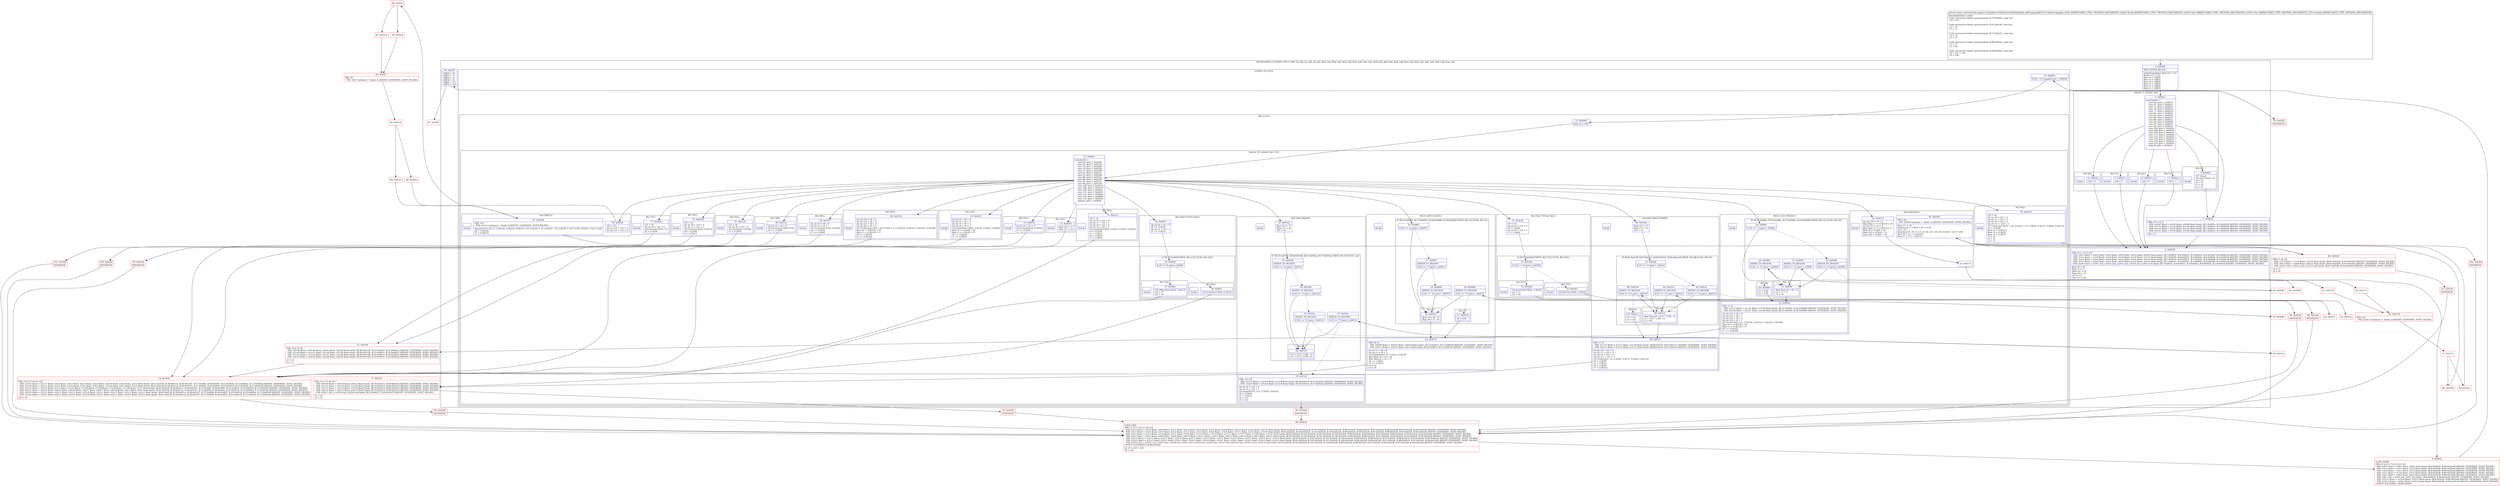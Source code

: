 digraph "CFG forandroid.support.v4.graphics.PathParser.PathDataNode.addCommand(Landroid\/graphics\/Path;[FCC[F)V" {
subgraph cluster_Region_952977786 {
label = "R(6:0|1|2|8|(2:11|12)|90) | DECL_VAR: int null, int null, int null, float null, float null, float null, float null, float null, float null, float null, float null, float null, float null, float null, float null, float null\l";
node [shape=record,color=blue];
Node_0 [shape=record,label="{0\:\ 0x0000|MTH_ENTER_BLOCK\l|android.graphics.Path r10 = r27\lfloat[] r13 = r31\lfloat r0 = r28[0]\lfloat r1 = r28[1]\lfloat r2 = r28[2]\lfloat r3 = r28[3]\lfloat r4 = r28[4]\lfloat r5 = r28[5]\l}"];
subgraph cluster_SwitchRegion_667319360 {
label = "Switch: 5, default: null";
node [shape=record,color=blue];
Node_1 [shape=record,label="{1\:\ 0x001a|switch(r30) \{\l    case 65: goto L_0x0035;\l    case 67: goto L_0x0031;\l    case 72: goto L_0x002e;\l    case 76: goto L_0x001d;\l    case 77: goto L_0x001d;\l    case 81: goto L_0x002b;\l    case 83: goto L_0x002b;\l    case 84: goto L_0x001d;\l    case 86: goto L_0x002e;\l    case 90: goto L_0x0020;\l    case 97: goto L_0x0035;\l    case 99: goto L_0x0031;\l    case 104: goto L_0x002e;\l    case 108: goto L_0x001d;\l    case 109: goto L_0x001d;\l    case 113: goto L_0x002b;\l    case 115: goto L_0x002b;\l    case 116: goto L_0x001d;\l    case 118: goto L_0x002e;\l    case 122: goto L_0x0020;\l    default: goto L_0x001d;\l\}\l}"];
subgraph cluster_Region_238535964 {
label = "R(2:7|1)";
node [shape=record,color=blue];
Node_7 [shape=record,label="{7\:\ 0x0035|r20 = 7\l}"];
Node_InsnContainer_1257807320 [shape=record,label="{|break\l}"];
}
subgraph cluster_Region_2017280877 {
label = "R(2:6|1)";
node [shape=record,color=blue];
Node_6 [shape=record,label="{6\:\ 0x0031|r20 = 6\l}"];
Node_InsnContainer_1127233663 [shape=record,label="{|break\l}"];
}
subgraph cluster_Region_1059053823 {
label = "R(2:5|1)";
node [shape=record,color=blue];
Node_5 [shape=record,label="{5\:\ 0x002e|r20 = 1\l}"];
Node_InsnContainer_1625390396 [shape=record,label="{|break\l}"];
}
subgraph cluster_Region_990967427 {
label = "R(2:4|1)";
node [shape=record,color=blue];
Node_4 [shape=record,label="{4\:\ 0x002b|r20 = 4\l}"];
Node_InsnContainer_1951480092 [shape=record,label="{|break\l}"];
}
subgraph cluster_Region_1567849112 {
label = "R(2:3|1)";
node [shape=record,color=blue];
Node_3 [shape=record,label="{3\:\ 0x0020|r27.close()\lr10.moveTo(r4, r5)\lr0 = r4\lr2 = r0\lr1 = r5\lr3 = r1\l}"];
Node_InsnContainer_2051636243 [shape=record,label="{|break\l}"];
}
}
Node_2 [shape=record,label="{2\:\ 0x001d|PHI: r0 r1 r2 r3 \l  PHI: (r0v67 float) = (r0v0 float), (r0v66 float) binds: [B:1:0x001a, B:3:0x0020] A[DONT_GENERATE, DONT_INLINE]\l  PHI: (r1v51 float) = (r1v0 float), (r1v50 float) binds: [B:1:0x001a, B:3:0x0020] A[DONT_GENERATE, DONT_INLINE]\l  PHI: (r2v33 float) = (r2v0 float), (r2v32 float) binds: [B:1:0x001a, B:3:0x0020] A[DONT_GENERATE, DONT_INLINE]\l  PHI: (r3v21 float) = (r3v0 float), (r3v20 float) binds: [B:1:0x001a, B:3:0x0020] A[DONT_GENERATE, DONT_INLINE]\l|r20 = 2\l}"];
Node_8 [shape=record,label="{8\:\ 0x0038|PHI: r0 r1 r2 r3 r20 \l  PHI: (r0v1 float) = (r0v0 float), (r0v0 float), (r0v0 float), (r0v0 float), (r0v67 float) binds: [B:7:0x0035, B:6:0x0031, B:5:0x002e, B:4:0x002b, B:2:0x001d] A[DONT_GENERATE, DONT_INLINE]\l  PHI: (r1v1 float) = (r1v0 float), (r1v0 float), (r1v0 float), (r1v0 float), (r1v51 float) binds: [B:7:0x0035, B:6:0x0031, B:5:0x002e, B:4:0x002b, B:2:0x001d] A[DONT_GENERATE, DONT_INLINE]\l  PHI: (r2v1 float) = (r2v0 float), (r2v0 float), (r2v0 float), (r2v0 float), (r2v33 float) binds: [B:7:0x0035, B:6:0x0031, B:5:0x002e, B:4:0x002b, B:2:0x001d] A[DONT_GENERATE, DONT_INLINE]\l  PHI: (r3v1 float) = (r3v0 float), (r3v0 float), (r3v0 float), (r3v0 float), (r3v21 float) binds: [B:7:0x0035, B:6:0x0031, B:5:0x002e, B:4:0x002b, B:2:0x001d] A[DONT_GENERATE, DONT_INLINE]\l  PHI: (r20v0 int) = (r20v1 int), (r20v2 int), (r20v3 int), (r20v4 int), (r20v5 int) binds: [B:7:0x0035, B:6:0x0031, B:5:0x002e, B:4:0x002b, B:2:0x001d] A[DONT_GENERATE, DONT_INLINE]\l|float r8 = r0\lfloat r7 = r1\lfloat r21 = r4\lfloat r22 = r5\lint r9 = 0\lchar r0 = r29\l}"];
subgraph cluster_LoopRegion_703801583 {
label = "LOOP:0: (2:11|12)";
node [shape=record,color=blue];
Node_10 [shape=record,label="{10\:\ 0x0042|if (r9 \< r13.length) goto L_0x0044\l}"];
subgraph cluster_Region_278470169 {
label = "R(2:11|12)";
node [shape=record,color=blue];
Node_11 [shape=record,label="{11\:\ 0x0044|float r4 = 0.0f\l}"];
subgraph cluster_SwitchRegion_955793637 {
label = "Switch: 18, default: R(2:13|1)";
node [shape=record,color=blue];
Node_12 [shape=record,label="{12\:\ 0x0051|switch(r30) \{\l    case 65: goto L_0x02a4;\l    case 67: goto L_0x0279;\l    case 72: goto L_0x026b;\l    case 76: goto L_0x0258;\l    case 77: goto L_0x0236;\l    case 81: goto L_0x0215;\l    case 83: goto L_0x01db;\l    case 84: goto L_0x01b2;\l    case 86: goto L_0x01a4;\l    case 97: goto L_0x0153;\l    case 99: goto L_0x0126;\l    case 104: goto L_0x011a;\l    case 108: goto L_0x0107;\l    case 109: goto L_0x00e5;\l    case 113: goto L_0x00c5;\l    case 115: goto L_0x008c;\l    case 116: goto L_0x0065;\l    case 118: goto L_0x005a;\l    default: goto L_0x0054;\l\}\l}"];
subgraph cluster_Region_1769094976 {
label = "R(3:79|87|1)";
node [shape=record,color=blue];
Node_79 [shape=record,label="{79\:\ 0x02a4|r25 = r9\lint int r14 = r25 + 5\lint int r15 = r25 + 6\l}"];
Node_87 [shape=record,label="{87\:\ 0x02d4|PHI: r23 \l  PHI: (r23v1 boolean) =  binds: [] A[DONT_GENERATE, DONT_INLINE]\l|drawArc(r27, r8, r7, r13[r14], r13[r15], r13[r25 + 0], r13[r25 + 1], r13[r25 + 2], r13[r25 + 3] != 0.0f, r13[r25 + 4] != 0.0f)\lr8 = r13[r14]\lr7 = r13[r15]\l}"];
Node_InsnContainer_1394332251 [shape=record,label="{|break\l}"];
}
subgraph cluster_Region_424756608 {
label = "R(2:78|1)";
node [shape=record,color=blue];
Node_78 [shape=record,label="{78\:\ 0x0279|r25 = r9\lint int r9 = r25 + 2\lint int r7 = r25 + 3\lint int r8 = r25 + 4\lint int r11 = r25 + 5\lr27.cubicTo(r13[r25 + 0], r13[r25 + 1], r13[r9], r13[r7], r13[r8], r13[r11])\lr8 = r13[r8]\lfloat r0 = r13[r11]\lfloat r1 = r13[r9]\lfloat r2 = r13[r7]\lr7 = r0\lr3 = r2\lr2 = r1\l}"];
Node_InsnContainer_780110077 [shape=record,label="{|break\l}"];
}
subgraph cluster_Region_1473690224 {
label = "R(2:77|1)";
node [shape=record,color=blue];
Node_77 [shape=record,label="{77\:\ 0x026b|r25 = r9\lint int r9 = r25 + 0\lr10.lineTo(r13[r9], r7)\lr8 = r13[r9]\l}"];
Node_InsnContainer_535281861 [shape=record,label="{|break\l}"];
}
subgraph cluster_Region_600764766 {
label = "R(2:76|1)";
node [shape=record,color=blue];
Node_76 [shape=record,label="{76\:\ 0x0258|r25 = r9\lint int r9 = r25 + 0\lint int r1 = r25 + 1\lr10.lineTo(r13[r9], r13[r1])\lr8 = r13[r9]\lr7 = r13[r1]\l}"];
Node_InsnContainer_1709331636 [shape=record,label="{|break\l}"];
}
subgraph cluster_Region_1753762577 {
label = "R(2:72|(2:75|1)(2:74|1))";
node [shape=record,color=blue];
Node_72 [shape=record,label="{72\:\ 0x0236|r25 = r9\lint int r9 = r25 + 0\lr8 = r13[r9]\lint int r0 = r25 + 1\lr7 = r13[r0]\l}"];
subgraph cluster_IfRegion_1751567193 {
label = "IF [B:73:0x0240] THEN: R(2:75|1) ELSE: R(2:74|1)";
node [shape=record,color=blue];
Node_73 [shape=record,label="{73\:\ 0x0240|if (r25 \<= 0) goto L_0x024b\l}"];
subgraph cluster_Region_1905982148 {
label = "R(2:75|1)";
node [shape=record,color=blue];
Node_75 [shape=record,label="{75\:\ 0x024b|r10.moveTo(r13[r9], r13[r0])\lr22 = r7\lr21 = r8\l}"];
Node_InsnContainer_982290120 [shape=record,label="{|break\l}"];
}
subgraph cluster_Region_939256277 {
label = "R(2:74|1)";
node [shape=record,color=blue];
Node_74 [shape=record,label="{74\:\ 0x0242|r10.lineTo(r13[r9], r13[r0])\l}"];
Node_InsnContainer_457998516 [shape=record,label="{|break\l}"];
}
}
}
subgraph cluster_Region_1427947616 {
label = "R(2:70|1)";
node [shape=record,color=blue];
Node_70 [shape=record,label="{70\:\ 0x0215|r25 = r9\lint int r9 = r25 + 0\lint int r1 = r25 + 1\lint int r3 = r25 + 2\lint int r5 = r25 + 3\lr10.quadTo(r13[r9], r13[r1], r13[r3], r13[r5])\lr0 = r13[r9]\lr1 = r13[r1]\lr8 = r13[r3]\lr7 = r13[r5]\l}"];
Node_InsnContainer_1828466845 [shape=record,label="{|break\l}"];
}
subgraph cluster_Region_1485615807 {
label = "R(4:60|(1:68)(1:67)|69|1)";
node [shape=record,color=blue];
Node_60 [shape=record,label="{60\:\ 0x01db|float r12 = r7\lfloat r11 = r8\lr25 = r9\l}"];
subgraph cluster_IfRegion_1507054655 {
label = "IF [B:61:0x01df, B:62:0x01e1, B:64:0x01e5, B:66:0x01e9] THEN: R(1:68) ELSE: R(1:67)";
node [shape=record,color=blue];
Node_61 [shape=record,label="{61\:\ 0x01df|if (r0 == 'c') goto L_0x01ef\l}"];
Node_62 [shape=record,label="{62\:\ 0x01e1|ADDED_TO_REGION\l|if (r0 == 's') goto L_0x01ef\l}"];
Node_64 [shape=record,label="{64\:\ 0x01e5|ADDED_TO_REGION\l|if (r0 == 'C') goto L_0x01ef\l}"];
Node_66 [shape=record,label="{66\:\ 0x01e9|ADDED_TO_REGION\l|if (r0 == 'S') goto L_0x01ef\l}"];
subgraph cluster_Region_1686532029 {
label = "R(1:68)";
node [shape=record,color=blue];
Node_68 [shape=record,label="{68\:\ 0x01ef|float float r8 = (r11 * 2.0f) \- r2\lr2 = (r12 * 2.0f) \- r3\lr1 = r8\l}"];
}
subgraph cluster_Region_692070839 {
label = "R(1:67)";
node [shape=record,color=blue];
Node_67 [shape=record,label="{67\:\ 0x01ec|r1 = r11\lr2 = r12\l}"];
}
}
Node_69 [shape=record,label="{69\:\ 0x01f7|PHI: r1 r2 \l  PHI: (r1v15 float) = (r1v17 float), (r1v20 float) binds: [B:68:0x01ef, B:67:0x01ec] A[DONT_GENERATE, DONT_INLINE]\l  PHI: (r2v11 float) = (r2v12 float), (r2v13 float) binds: [B:68:0x01ef, B:67:0x01ec] A[DONT_GENERATE, DONT_INLINE]\l|int int r9 = r25 + 0\lint int r7 = r25 + 1\lint int r8 = r25 + 2\lint int r11 = r25 + 3\lr27.cubicTo(r1, r2, r13[r9], r13[r7], r13[r8], r13[r11])\lr0 = r13[r9]\lr1 = r13[r7]\lr8 = r13[r8]\lr7 = r13[r11]\l}"];
Node_InsnContainer_840831576 [shape=record,label="{|break\l}"];
}
subgraph cluster_Region_25989020 {
label = "R(4:52|(1:58)|59|1)";
node [shape=record,color=blue];
Node_52 [shape=record,label="{52\:\ 0x01b2|float r12 = r7\lfloat r11 = r8\lr25 = r9\l}"];
subgraph cluster_IfRegion_1699452264 {
label = "IF [B:53:0x01b6, B:54:0x01b8, B:55:0x01ba, B:57:0x01be] THEN: R(1:58) ELSE: null";
node [shape=record,color=blue];
Node_53 [shape=record,label="{53\:\ 0x01b6|ADDED_TO_REGION\l|if (r0 == 'q') goto L_0x01c0\l}"];
Node_54 [shape=record,label="{54\:\ 0x01b8|ADDED_TO_REGION\l|if (r0 == 't') goto L_0x01c0\l}"];
Node_55 [shape=record,label="{55\:\ 0x01ba|ADDED_TO_REGION\l|if (r0 == 'Q') goto L_0x01c0\l}"];
Node_57 [shape=record,label="{57\:\ 0x01be|ADDED_TO_REGION\l|if (r0 == 'T') goto L_0x01c0\l}"];
subgraph cluster_Region_1176898396 {
label = "R(1:58)";
node [shape=record,color=blue];
Node_58 [shape=record,label="{58\:\ 0x01c0|r12 = (r12 * 2.0f) \- r3\lr11 = (r11 * 2.0f) \- r2\l}"];
}
}
Node_59 [shape=record,label="{59\:\ 0x01c8|PHI: r11 r12 \l  PHI: (r11v5 float) = (r11v6 float), (r11v4 float) binds: [B:58:0x01c0, B:57:0x01be] A[DONT_GENERATE, DONT_INLINE]\l  PHI: (r12v5 float) = (r12v6 float), (r12v4 float) binds: [B:58:0x01c0, B:57:0x01be] A[DONT_GENERATE, DONT_INLINE]\l|int int r9 = r25 + 0\lint int r1 = r25 + 1\lr10.quadTo(r11, r12, r13[r9], r13[r1])\lr8 = r13[r9]\lr7 = r13[r1]\lr2 = r11\lr3 = r12\l}"];
Node_InsnContainer_1824137245 [shape=record,label="{|break\l}"];
}
subgraph cluster_Region_660998579 {
label = "R(2:51|1)";
node [shape=record,color=blue];
Node_51 [shape=record,label="{51\:\ 0x01a4|r25 = r9\lint int r9 = r25 + 0\lr10.lineTo(r8, r13[r9])\lr7 = r13[r9]\l}"];
Node_InsnContainer_327959582 [shape=record,label="{|break\l}"];
}
subgraph cluster_Region_553389777 {
label = "R(4:42|43|50|1)";
node [shape=record,color=blue];
Node_42 [shape=record,label="{42\:\ 0x0153|int int r14 = r9 + 5\lfloat float r3 = r13[r14] + r8\lint int r15 = r9 + 6\lfloat float r5 = r13[r15] + r7\lfloat r6 = r13[r9 + 0]\lfloat r23 = r13[r9 + 1]\lfloat r24 = r13[r9 + 2]\l}"];
Node_43 [shape=record,label="{43\:\ 0x0171}"];
Node_50 [shape=record,label="{50\:\ 0x0185|PHI: r26 \l  PHI: (r26v0 boolean) =  binds: [] A[DONT_GENERATE, DONT_INLINE]\l|float r11 = r8\lboolean r8 = r13[r9 + 3] != 0.0f\lr25 = r9\ldrawArc(r27, r8, r7, r3, r5, r6, r23, r24, r8, r13[r9 + 4] != 0.0f)\lfloat r8 = r11 + r13[r14]\lfloat r7 = r7 + r13[r15]\l}"];
Node_InsnContainer_519693866 [shape=record,label="{|break\l}"];
}
subgraph cluster_Region_856826379 {
label = "R(2:40|1)";
node [shape=record,color=blue];
Node_40 [shape=record,label="{40\:\ 0x0126|int int r14 = r9 + 2\lint int r15 = r9 + 3\lint int r23 = r9 + 4\lint int r24 = r9 + 5\lr27.rCubicTo(r13[r9 + 0], r13[r9 + 1], r13[r14], r13[r15], r13[r23], r13[r24])\lfloat r0 = r13[r14] + r8\lfloat r1 = r13[r15] + r7\lr8 += r13[r23]\lr7 += r13[r24]\l}"];
Node_InsnContainer_1555544959 [shape=record,label="{|break\l}"];
}
subgraph cluster_Region_1337719243 {
label = "R(2:39|1)";
node [shape=record,color=blue];
Node_39 [shape=record,label="{39\:\ 0x011a|int int r0 = r9 + 0\lr10.rLineTo(r13[r0], 0.0f)\lr8 += r13[r0]\l}"];
Node_InsnContainer_1638978108 [shape=record,label="{|break\l}"];
}
subgraph cluster_Region_2081894300 {
label = "R(2:38|1)";
node [shape=record,color=blue];
Node_38 [shape=record,label="{38\:\ 0x0107|int int r0 = r9 + 0\lint int r4 = r9 + 1\lr10.rLineTo(r13[r0], r13[r4])\lr8 += r13[r0]\lr7 += r13[r4]\l}"];
Node_InsnContainer_275629728 [shape=record,label="{|break\l}"];
}
subgraph cluster_Region_426260411 {
label = "R(2:34|(2:37|1)(2:36|1))";
node [shape=record,color=blue];
Node_34 [shape=record,label="{34\:\ 0x00e5|int int r0 = r9 + 0\lr8 += r13[r0]\lint int r1 = r9 + 1\lr7 += r13[r1]\l}"];
subgraph cluster_IfRegion_420202489 {
label = "IF [B:35:0x00ef] THEN: R(2:37|1) ELSE: R(2:36|1)";
node [shape=record,color=blue];
Node_35 [shape=record,label="{35\:\ 0x00ef|if (r9 \<= 0) goto L_0x00fa\l}"];
subgraph cluster_Region_419606509 {
label = "R(2:37|1)";
node [shape=record,color=blue];
Node_37 [shape=record,label="{37\:\ 0x00fa|r10.rMoveTo(r13[r0], r13[r1])\lr22 = r7\lr21 = r8\l}"];
Node_InsnContainer_1098168881 [shape=record,label="{|break\l}"];
}
subgraph cluster_Region_238950127 {
label = "R(2:36|1)";
node [shape=record,color=blue];
Node_36 [shape=record,label="{36\:\ 0x00f1|r10.rLineTo(r13[r0], r13[r1])\l}"];
Node_InsnContainer_544836899 [shape=record,label="{|break\l}"];
}
}
}
subgraph cluster_Region_517718850 {
label = "R(2:33|1)";
node [shape=record,color=blue];
Node_33 [shape=record,label="{33\:\ 0x00c5|int int r0 = r9 + 0\lint int r2 = r9 + 1\lint int r4 = r9 + 2\lint int r6 = r9 + 3\lr10.rQuadTo(r13[r0], r13[r2], r13[r4], r13[r6])\lfloat r0 = r13[r0] + r8\lfloat r1 = r13[r2] + r7\lr8 += r13[r4]\lr7 += r13[r6]\l}"];
Node_InsnContainer_1203735074 [shape=record,label="{|break\l}"];
}
subgraph cluster_Region_608991075 {
label = "R(3:(1:31)(1:30)|32|1)";
node [shape=record,color=blue];
subgraph cluster_IfRegion_283075330 {
label = "IF [B:24:0x008c, B:25:0x008e, B:27:0x0092, B:29:0x0096] THEN: R(1:31) ELSE: R(1:30)";
node [shape=record,color=blue];
Node_24 [shape=record,label="{24\:\ 0x008c|if (r0 == 'c') goto L_0x009c\l}"];
Node_25 [shape=record,label="{25\:\ 0x008e|ADDED_TO_REGION\l|if (r0 == 's') goto L_0x009c\l}"];
Node_27 [shape=record,label="{27\:\ 0x0092|ADDED_TO_REGION\l|if (r0 == 'C') goto L_0x009c\l}"];
Node_29 [shape=record,label="{29\:\ 0x0096|ADDED_TO_REGION\l|if (r0 == 'S') goto L_0x009c\l}"];
subgraph cluster_Region_506149324 {
label = "R(1:31)";
node [shape=record,color=blue];
Node_31 [shape=record,label="{31\:\ 0x009c|float float r0 = r8 \- r2\lr2 = r7 \- r3\lr1 = r0\l}"];
}
subgraph cluster_Region_1114413294 {
label = "R(1:30)";
node [shape=record,color=blue];
Node_30 [shape=record,label="{30\:\ 0x0099|r1 = 0.0f\lr2 = 0.0f\l}"];
}
}
Node_32 [shape=record,label="{32\:\ 0x00a2|PHI: r1 r2 \l  PHI: (r1v37 float) = (r1v41 float), (r1v44 float) binds: [B:31:0x009c, B:30:0x0099] A[DONT_GENERATE, DONT_INLINE]\l  PHI: (r2v24 float) = (r2v27 float), (r2v28 float) binds: [B:31:0x009c, B:30:0x0099] A[DONT_GENERATE, DONT_INLINE]\l|int int r14 = r9 + 0\lint int r15 = r9 + 1\lint int r23 = r9 + 2\lint int r24 = r9 + 3\lr27.rCubicTo(r1, r2, r13[r14], r13[r15], r13[r23], r13[r24])\lfloat r0 = r13[r14] + r8\lfloat r1 = r13[r15] + r7\lr8 += r13[r23]\lr7 += r13[r24]\l}"];
Node_InsnContainer_966335667 [shape=record,label="{|break\l}"];
}
subgraph cluster_Region_1542812874 {
label = "R(3:(1:22)(1:21)|23|1)";
node [shape=record,color=blue];
subgraph cluster_IfRegion_1462524655 {
label = "IF [B:16:0x0065, B:17:0x0067, B:18:0x0069, B:20:0x006d] THEN: R(1:22) ELSE: R(1:21)";
node [shape=record,color=blue];
Node_16 [shape=record,label="{16\:\ 0x0065|if (r0 == 'q') goto L_0x0072\l}"];
Node_17 [shape=record,label="{17\:\ 0x0067|ADDED_TO_REGION\l|if (r0 == 't') goto L_0x0072\l}"];
Node_18 [shape=record,label="{18\:\ 0x0069|ADDED_TO_REGION\l|if (r0 == 'Q') goto L_0x0072\l}"];
Node_20 [shape=record,label="{20\:\ 0x006d|ADDED_TO_REGION\l|if (r0 == 'T') goto L_0x0072\l}"];
subgraph cluster_Region_1494987269 {
label = "R(1:22)";
node [shape=record,color=blue];
Node_22 [shape=record,label="{22\:\ 0x0072|float r4 = r8 \- r2\lfloat r0 = r7 \- r3\l}"];
}
subgraph cluster_Region_1998739822 {
label = "R(1:21)";
node [shape=record,color=blue];
Node_21 [shape=record,label="{21\:\ 0x0070|r0 = 0.0f\l}"];
}
}
Node_23 [shape=record,label="{23\:\ 0x0076|PHI: r0 r4 \l  PHI: (r0v60 float) = (r0v62 float), (r0v63 float) binds: [B:22:0x0072, B:21:0x0070] A[DONT_GENERATE, DONT_INLINE]\l  PHI: (r4v13 float) = (r4v15 float), (r4v1 float) binds: [B:22:0x0072, B:21:0x0070] A[DONT_GENERATE, DONT_INLINE]\l|int int r1 = r9 + 0\lint int r3 = r9 + 1\lr10.rQuadTo(r4, r0, r13[r1], r13[r3])\lfloat float r4 = r4 + r8\lfloat float r0 = r0 + r7\lr8 += r13[r1]\lr7 += r13[r3]\lr3 = r0\lr2 = r4\l}"];
Node_InsnContainer_1566084227 [shape=record,label="{|break\l}"];
}
subgraph cluster_Region_1468323230 {
label = "R(2:15|1)";
node [shape=record,color=blue];
Node_15 [shape=record,label="{15\:\ 0x005a|int int r0 = r9 + 0\lr10.rLineTo(0.0f, r13[r0])\lr7 += r13[r0]\l}"];
Node_InsnContainer_824443550 [shape=record,label="{|break\l}"];
}
subgraph cluster_Region_188734424 {
label = "R(2:13|1)";
node [shape=record,color=blue];
Node_13 [shape=record,label="{13\:\ 0x0054|float r12 = r7\lfloat r11 = r8\l}"];
Node_InsnContainer_175206402 [shape=record,label="{|break\l}"];
}
}
}
}
Node_90 [shape=record,label="{90\:\ 0x02f0|r28[0] = r8\lr28[1] = r7\lr28[2] = r2\lr28[3] = r3\lr28[4] = r21\lr28[5] = r22\l}"];
}
Node_9 [shape=record,color=red,label="{9\:\ 0x0041|LOOP_START\lPHI: r0 r2 r3 r7 r8 r9 r21 r22 \l  PHI: (r0v3 char) = (r0v2 char), (r0v4 char) binds: [B:8:0x0038, B:89:0x02e8] A[DONT_GENERATE, DONT_INLINE]\l  PHI: (r2v2 float) = (r2v1 float), (r2v3 float) binds: [B:8:0x0038, B:89:0x02e8] A[DONT_GENERATE, DONT_INLINE]\l  PHI: (r3v2 float) = (r3v1 float), (r3v3 float) binds: [B:8:0x0038, B:89:0x02e8] A[DONT_GENERATE, DONT_INLINE]\l  PHI: (r7v1 float) = (r7v0 float), (r7v2 float) binds: [B:8:0x0038, B:89:0x02e8] A[DONT_GENERATE, DONT_INLINE]\l  PHI: (r8v1 float) = (r8v0 float), (r8v2 float) binds: [B:8:0x0038, B:89:0x02e8] A[DONT_GENERATE, DONT_INLINE]\l  PHI: (r9v1 int) = (r9v0 int), (r9v2 int) binds: [B:8:0x0038, B:89:0x02e8] A[DONT_GENERATE, DONT_INLINE]\l  PHI: (r21v1 float) = (r21v0 float), (r21v2 float) binds: [B:8:0x0038, B:89:0x02e8] A[DONT_GENERATE, DONT_INLINE]\l  PHI: (r22v1 float) = (r22v0 float), (r22v2 float) binds: [B:8:0x0038, B:89:0x02e8] A[DONT_GENERATE, DONT_INLINE]\lLOOP:0: B:9:0x0041\-\>B:89:0x02e8\l}"];
Node_14 [shape=record,color=red,label="{14\:\ 0x0056|PHI: r2 r3 r7 r8 r21 r22 \l  PHI: (r2v31 float) = (r2v17 float), (r2v2 float), (r2v2 float), (r2v2 float), (r2v2 float), (r2v30 float), (r2v2 float), (r2v2 float) binds: [B:41:0x014f, B:39:0x011a, B:38:0x0107, B:37:0x00fa, B:36:0x00f1, B:23:0x0076, B:15:0x005a, B:13:0x0054] A[DONT_GENERATE, DONT_INLINE]\l  PHI: (r3v19 float) = (r3v13 float), (r3v2 float), (r3v2 float), (r3v2 float), (r3v2 float), (r3v18 float), (r3v2 float), (r3v2 float) binds: [B:41:0x014f, B:39:0x011a, B:38:0x0107, B:37:0x00fa, B:36:0x00f1, B:23:0x0076, B:15:0x005a, B:13:0x0054] A[DONT_GENERATE, DONT_INLINE]\l  PHI: (r7v31 float) = (r7v23 float), (r7v1 float), (r7v25 float), (r7v26 float), (r7v26 float), (r7v29 float), (r7v30 float), (r7v1 float) binds: [B:41:0x014f, B:39:0x011a, B:38:0x0107, B:37:0x00fa, B:36:0x00f1, B:23:0x0076, B:15:0x005a, B:13:0x0054] A[DONT_GENERATE, DONT_INLINE]\l  PHI: (r8v31 float) = (r8v23 float), (r8v25 float), (r8v26 float), (r8v27 float), (r8v27 float), (r8v30 float), (r8v1 float), (r8v1 float) binds: [B:41:0x014f, B:39:0x011a, B:38:0x0107, B:37:0x00fa, B:36:0x00f1, B:23:0x0076, B:15:0x005a, B:13:0x0054] A[DONT_GENERATE, DONT_INLINE]\l  PHI: (r21v5 float) = (r21v1 float), (r21v1 float), (r21v1 float), (r21v4 float), (r21v1 float), (r21v1 float), (r21v1 float), (r21v1 float) binds: [B:41:0x014f, B:39:0x011a, B:38:0x0107, B:37:0x00fa, B:36:0x00f1, B:23:0x0076, B:15:0x005a, B:13:0x0054] A[DONT_GENERATE, DONT_INLINE]\l  PHI: (r22v5 float) = (r22v1 float), (r22v1 float), (r22v1 float), (r22v4 float), (r22v1 float), (r22v1 float), (r22v1 float), (r22v1 float) binds: [B:41:0x014f, B:39:0x011a, B:38:0x0107, B:37:0x00fa, B:36:0x00f1, B:23:0x0076, B:15:0x005a, B:13:0x0054] A[DONT_GENERATE, DONT_INLINE]\l|r25 = r9\l}"];
Node_19 [shape=record,color=red,label="{19\:\ 0x006b}"];
Node_26 [shape=record,color=red,label="{26\:\ 0x0090}"];
Node_28 [shape=record,color=red,label="{28\:\ 0x0094}"];
Node_41 [shape=record,color=red,label="{41\:\ 0x014f|PHI: r0 r1 r7 r8 \l  PHI: (r0v39 float) = (r0v44 float), (r0v55 float), (r0v58 float) binds: [B:40:0x0126, B:33:0x00c5, B:32:0x00a2] A[DONT_GENERATE, DONT_INLINE]\l  PHI: (r1v24 float) = (r1v27 float), (r1v36 float), (r1v39 float) binds: [B:40:0x0126, B:33:0x00c5, B:32:0x00a2] A[DONT_GENERATE, DONT_INLINE]\l  PHI: (r7v23 float) = (r7v24 float), (r7v27 float), (r7v28 float) binds: [B:40:0x0126, B:33:0x00c5, B:32:0x00a2] A[DONT_GENERATE, DONT_INLINE]\l  PHI: (r8v23 float) = (r8v24 float), (r8v28 float), (r8v29 float) binds: [B:40:0x0126, B:33:0x00c5, B:32:0x00a2] A[DONT_GENERATE, DONT_INLINE]\l|r2 = r0\lr3 = r1\l}"];
Node_44 [shape=record,color=red,label="{44\:\ 0x0173}"];
Node_45 [shape=record,color=red,label="{45\:\ 0x0176}"];
Node_46 [shape=record,color=red,label="{46\:\ 0x0178|PHI: r25 \l  PHI: (r25v12 boolean) =  binds: [] A[DONT_GENERATE, DONT_INLINE]\l}"];
Node_47 [shape=record,color=red,label="{47\:\ 0x017e}"];
Node_48 [shape=record,color=red,label="{48\:\ 0x0180}"];
Node_49 [shape=record,color=red,label="{49\:\ 0x0183}"];
Node_56 [shape=record,color=red,label="{56\:\ 0x01bc}"];
Node_63 [shape=record,color=red,label="{63\:\ 0x01e3}"];
Node_65 [shape=record,color=red,label="{65\:\ 0x01e7}"];
Node_71 [shape=record,color=red,label="{71\:\ 0x0232|PHI: r0 r1 r7 r8 r25 \l  PHI: (r0v18 float) = (r0v20 float), (r0v22 float) binds: [B:70:0x0215, B:69:0x01f7] A[DONT_GENERATE, DONT_INLINE]\l  PHI: (r1v12 float) = (r1v14 float), (r1v16 float) binds: [B:70:0x0215, B:69:0x01f7] A[DONT_GENERATE, DONT_INLINE]\l  PHI: (r7v11 float) = (r7v12 float), (r7v14 float) binds: [B:70:0x0215, B:69:0x01f7] A[DONT_GENERATE, DONT_INLINE]\l  PHI: (r8v12 float) = (r8v13 float), (r8v15 float) binds: [B:70:0x0215, B:69:0x01f7] A[DONT_GENERATE, DONT_INLINE]\l  PHI: (r25v7 int) = (r25v8 int), (r25v9 int) binds: [B:70:0x0215, B:69:0x01f7] A[DONT_GENERATE, DONT_INLINE]\l|r2 = r0\lr3 = r1\l}"];
Node_80 [shape=record,color=red,label="{80\:\ 0x02c2}"];
Node_81 [shape=record,color=red,label="{81\:\ 0x02c4}"];
Node_82 [shape=record,color=red,label="{82\:\ 0x02c6}"];
Node_83 [shape=record,color=red,label="{83\:\ 0x02c7|PHI: r9 \l  PHI: (r9v7 boolean) =  binds: [] A[DONT_GENERATE, DONT_INLINE]\l}"];
Node_84 [shape=record,color=red,label="{84\:\ 0x02cd}"];
Node_85 [shape=record,color=red,label="{85\:\ 0x02cf}"];
Node_86 [shape=record,color=red,label="{86\:\ 0x02d2}"];
Node_88 [shape=record,color=red,label="{88\:\ 0x02e6|PHI: r7 r8 r25 \l  PHI: (r7v3 float) = (r7v6 float), (r7v22 float) binds: [B:87:0x02d4, B:50:0x0185] A[DONT_GENERATE, DONT_INLINE]\l  PHI: (r8v3 float) = (r8v6 float), (r8v22 float) binds: [B:87:0x02d4, B:50:0x0185] A[DONT_GENERATE, DONT_INLINE]\l  PHI: (r25v1 int) = (r25v2 int), (r25v13 int) binds: [B:87:0x02d4, B:50:0x0185] A[DONT_GENERATE, DONT_INLINE]\l|r3 = r7\lr2 = r8\l}"];
Node_89 [shape=record,color=red,label="{89\:\ 0x02e8|LOOP_END\lPHI: r2 r3 r7 r8 r21 r22 r25 \l  PHI: (r2v3 float) = (r2v4 float), (r2v8 float), (r2v2 float), (r2v2 float), (r2v2 float), (r2v2 float), (r2v9 float), (r2v15 float), (r2v2 float), (r2v31 float) binds: [B:93:0x02e8, B:102:0x02e8, B:101:0x02e8, B:100:0x02e8, B:99:0x02e8, B:98:0x02e8, B:97:0x02e8, B:96:0x02e8, B:95:0x02e8, B:94:0x02e8] A[DONT_GENERATE, DONT_INLINE]\l  PHI: (r3v3 float) = (r3v4 float), (r3v7 float), (r3v2 float), (r3v2 float), (r3v2 float), (r3v2 float), (r3v8 float), (r3v11 float), (r3v2 float), (r3v19 float) binds: [B:93:0x02e8, B:102:0x02e8, B:101:0x02e8, B:100:0x02e8, B:99:0x02e8, B:98:0x02e8, B:97:0x02e8, B:96:0x02e8, B:95:0x02e8, B:94:0x02e8] A[DONT_GENERATE, DONT_INLINE]\l  PHI: (r7v2 float) = (r7v3 float), (r7v8 float), (r7v1 float), (r7v9 float), (r7v10 float), (r7v10 float), (r7v11 float), (r7v17 float), (r7v20 float), (r7v31 float) binds: [B:93:0x02e8, B:102:0x02e8, B:101:0x02e8, B:100:0x02e8, B:99:0x02e8, B:98:0x02e8, B:97:0x02e8, B:96:0x02e8, B:95:0x02e8, B:94:0x02e8] A[DONT_GENERATE, DONT_INLINE]\l  PHI: (r8v2 float) = (r8v3 float), (r8v8 float), (r8v9 float), (r8v10 float), (r8v11 float), (r8v11 float), (r8v12 float), (r8v18 float), (r8v1 float), (r8v31 float) binds: [B:93:0x02e8, B:102:0x02e8, B:101:0x02e8, B:100:0x02e8, B:99:0x02e8, B:98:0x02e8, B:97:0x02e8, B:96:0x02e8, B:95:0x02e8, B:94:0x02e8] A[DONT_GENERATE, DONT_INLINE]\l  PHI: (r21v2 float) = (r21v1 float), (r21v1 float), (r21v1 float), (r21v1 float), (r21v3 float), (r21v1 float), (r21v1 float), (r21v1 float), (r21v1 float), (r21v5 float) binds: [B:93:0x02e8, B:102:0x02e8, B:101:0x02e8, B:100:0x02e8, B:99:0x02e8, B:98:0x02e8, B:97:0x02e8, B:96:0x02e8, B:95:0x02e8, B:94:0x02e8] A[DONT_GENERATE, DONT_INLINE]\l  PHI: (r22v2 float) = (r22v1 float), (r22v1 float), (r22v1 float), (r22v1 float), (r22v3 float), (r22v1 float), (r22v1 float), (r22v1 float), (r22v1 float), (r22v5 float) binds: [B:93:0x02e8, B:102:0x02e8, B:101:0x02e8, B:100:0x02e8, B:99:0x02e8, B:98:0x02e8, B:97:0x02e8, B:96:0x02e8, B:95:0x02e8, B:94:0x02e8] A[DONT_GENERATE, DONT_INLINE]\l  PHI: (r25v0 int) = (r25v1 int), (r25v3 int), (r25v4 int), (r25v5 int), (r25v6 int), (r25v6 int), (r25v7 int), (r25v10 int), (r25v11 int), (r25v16 int) binds: [B:93:0x02e8, B:102:0x02e8, B:101:0x02e8, B:100:0x02e8, B:99:0x02e8, B:98:0x02e8, B:97:0x02e8, B:96:0x02e8, B:95:0x02e8, B:94:0x02e8] A[DONT_GENERATE, DONT_INLINE]\lLOOP:0: B:9:0x0041\-\>B:89:0x02e8\l|int r9 = r25 + r20\lr0 = r30\l}"];
Node_91 [shape=record,color=red,label="{91\:\ 0x02ff}"];
Node_92 [shape=record,color=red,label="{92\:\ 0x02f0|SYNTHETIC\l}"];
Node_93 [shape=record,color=red,label="{93\:\ 0x02e8|SYNTHETIC\l}"];
Node_94 [shape=record,color=red,label="{94\:\ 0x02e8|SYNTHETIC\l}"];
Node_95 [shape=record,color=red,label="{95\:\ 0x02e8|SYNTHETIC\l}"];
Node_96 [shape=record,color=red,label="{96\:\ 0x02e8|SYNTHETIC\l}"];
Node_97 [shape=record,color=red,label="{97\:\ 0x02e8|SYNTHETIC\l}"];
Node_98 [shape=record,color=red,label="{98\:\ 0x02e8|SYNTHETIC\l}"];
Node_99 [shape=record,color=red,label="{99\:\ 0x02e8|SYNTHETIC\l}"];
Node_100 [shape=record,color=red,label="{100\:\ 0x02e8|SYNTHETIC\l}"];
Node_101 [shape=record,color=red,label="{101\:\ 0x02e8|SYNTHETIC\l}"];
Node_102 [shape=record,color=red,label="{102\:\ 0x02e8|SYNTHETIC\l}"];
MethodNode[shape=record,label="{private static void android.support.v4.graphics.PathParser.PathDataNode.addCommand((r27v0 android.graphics.Path A[IMMUTABLE_TYPE, METHOD_ARGUMENT]), (r28v0 float[] A[IMMUTABLE_TYPE, METHOD_ARGUMENT]), (r29v0 char A[IMMUTABLE_TYPE, METHOD_ARGUMENT]), (r30v0 char A[IMMUTABLE_TYPE, METHOD_ARGUMENT]), (r31v0 float[] A[IMMUTABLE_TYPE, METHOD_ARGUMENT]))  | INCONSISTENT_CODE\lCode restructure failed: missing block: B:14:0x0056, code lost:\l    r25 = r9;\l\lCode restructure failed: missing block: B:41:0x014f, code lost:\l    r2 = r0;\l    r3 = r1;\l\lCode restructure failed: missing block: B:71:0x0232, code lost:\l    r2 = r0;\l    r3 = r1;\l\lCode restructure failed: missing block: B:88:0x02e6, code lost:\l    r3 = r7;\l    r2 = r8;\l\lCode restructure failed: missing block: B:89:0x02e8, code lost:\l    r9 = r25 + r20;\l    r0 = r30;\l\l}"];
MethodNode -> Node_0;
Node_0 -> Node_1;
Node_1 -> Node_2;
Node_1 -> Node_3;
Node_1 -> Node_4;
Node_1 -> Node_5;
Node_1 -> Node_6;
Node_1 -> Node_7;
Node_7 -> Node_8;
Node_6 -> Node_8;
Node_5 -> Node_8;
Node_4 -> Node_8;
Node_3 -> Node_2;
Node_2 -> Node_8;
Node_8 -> Node_9;
Node_10 -> Node_11;
Node_10 -> Node_92[style=dashed];
Node_11 -> Node_12;
Node_12 -> Node_13;
Node_12 -> Node_15;
Node_12 -> Node_16;
Node_12 -> Node_24;
Node_12 -> Node_33;
Node_12 -> Node_34;
Node_12 -> Node_38;
Node_12 -> Node_39;
Node_12 -> Node_40;
Node_12 -> Node_42;
Node_12 -> Node_51;
Node_12 -> Node_52;
Node_12 -> Node_60;
Node_12 -> Node_70;
Node_12 -> Node_72;
Node_12 -> Node_76;
Node_12 -> Node_77;
Node_12 -> Node_78;
Node_12 -> Node_79;
Node_79 -> Node_80;
Node_87 -> Node_88;
Node_78 -> Node_102;
Node_77 -> Node_101;
Node_76 -> Node_100;
Node_72 -> Node_73;
Node_73 -> Node_74[style=dashed];
Node_73 -> Node_75;
Node_75 -> Node_99;
Node_74 -> Node_98;
Node_70 -> Node_71;
Node_60 -> Node_61;
Node_61 -> Node_62[style=dashed];
Node_61 -> Node_68;
Node_62 -> Node_63[style=dashed];
Node_62 -> Node_68;
Node_64 -> Node_65[style=dashed];
Node_64 -> Node_68;
Node_66 -> Node_67[style=dashed];
Node_66 -> Node_68;
Node_68 -> Node_69;
Node_67 -> Node_69;
Node_69 -> Node_71;
Node_52 -> Node_53;
Node_53 -> Node_54[style=dashed];
Node_53 -> Node_58;
Node_54 -> Node_55[style=dashed];
Node_54 -> Node_58;
Node_55 -> Node_56[style=dashed];
Node_55 -> Node_58;
Node_57 -> Node_58;
Node_57 -> Node_59[style=dashed];
Node_58 -> Node_59;
Node_59 -> Node_96;
Node_51 -> Node_95;
Node_42 -> Node_43;
Node_43 -> Node_44;
Node_43 -> Node_45;
Node_50 -> Node_88;
Node_40 -> Node_41;
Node_39 -> Node_14;
Node_38 -> Node_14;
Node_34 -> Node_35;
Node_35 -> Node_36[style=dashed];
Node_35 -> Node_37;
Node_37 -> Node_14;
Node_36 -> Node_14;
Node_33 -> Node_41;
Node_24 -> Node_25[style=dashed];
Node_24 -> Node_31;
Node_25 -> Node_26[style=dashed];
Node_25 -> Node_31;
Node_27 -> Node_28[style=dashed];
Node_27 -> Node_31;
Node_29 -> Node_30[style=dashed];
Node_29 -> Node_31;
Node_31 -> Node_32;
Node_30 -> Node_32;
Node_32 -> Node_41;
Node_16 -> Node_17[style=dashed];
Node_16 -> Node_22;
Node_17 -> Node_18[style=dashed];
Node_17 -> Node_22;
Node_18 -> Node_19[style=dashed];
Node_18 -> Node_22;
Node_20 -> Node_21[style=dashed];
Node_20 -> Node_22;
Node_22 -> Node_23;
Node_21 -> Node_23;
Node_23 -> Node_14;
Node_15 -> Node_14;
Node_13 -> Node_14;
Node_90 -> Node_91;
Node_9 -> Node_10;
Node_14 -> Node_94;
Node_19 -> Node_20;
Node_26 -> Node_27;
Node_28 -> Node_29;
Node_41 -> Node_14;
Node_44 -> Node_46;
Node_45 -> Node_46;
Node_46 -> Node_47;
Node_47 -> Node_48;
Node_47 -> Node_49;
Node_48 -> Node_50;
Node_49 -> Node_50;
Node_56 -> Node_57;
Node_63 -> Node_64;
Node_65 -> Node_66;
Node_71 -> Node_97;
Node_80 -> Node_81;
Node_80 -> Node_82;
Node_81 -> Node_83;
Node_82 -> Node_83;
Node_83 -> Node_84;
Node_84 -> Node_85;
Node_84 -> Node_86;
Node_85 -> Node_87;
Node_86 -> Node_87;
Node_88 -> Node_93;
Node_89 -> Node_9;
Node_92 -> Node_90;
Node_93 -> Node_89;
Node_94 -> Node_89;
Node_95 -> Node_89;
Node_96 -> Node_89;
Node_97 -> Node_89;
Node_98 -> Node_89;
Node_99 -> Node_89;
Node_100 -> Node_89;
Node_101 -> Node_89;
Node_102 -> Node_89;
}

